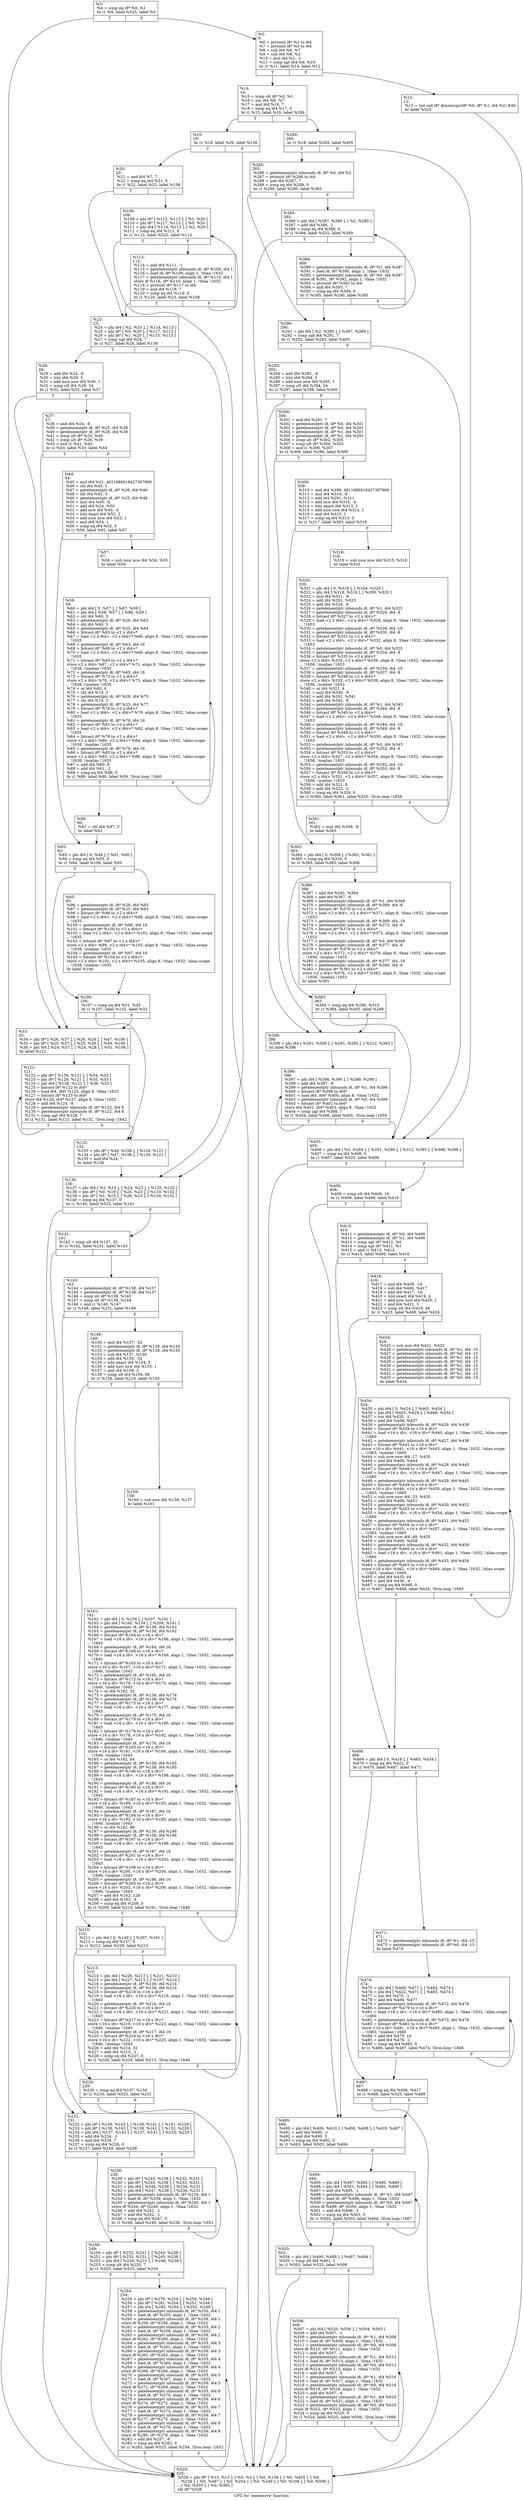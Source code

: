 digraph "CFG for 'memmove' function" {
	label="CFG for 'memmove' function";

	Node0x175e3d0 [shape=record,label="{%3:\l  %4 = icmp eq i8* %0, %1\l  br i1 %4, label %525, label %5\l|{<s0>T|<s1>F}}"];
	Node0x175e3d0:s0 -> Node0x175f850;
	Node0x175e3d0:s1 -> Node0x175e4a0;
	Node0x175e4a0 [shape=record,label="{%5:\l5:                                                \l  %6 = ptrtoint i8* %1 to i64\l  %7 = ptrtoint i8* %0 to i64\l  %8 = sub i64 %6, %7\l  %9 = sub i64 %8, %2\l  %10 = mul i64 %2, -2\l  %11 = icmp ugt i64 %9, %10\l  br i1 %11, label %14, label %12\l|{<s0>T|<s1>F}}"];
	Node0x175e4a0:s0 -> Node0x175e540;
	Node0x175e4a0:s1 -> Node0x175e4f0;
	Node0x175e4f0 [shape=record,label="{%12:\l12:                                               \l  %13 = tail call i8* @memcpy(i8* %0, i8* %1, i64 %2) #40\l  br label %525\l}"];
	Node0x175e4f0 -> Node0x175f850;
	Node0x175e540 [shape=record,label="{%14:\l14:                                               \l  %15 = icmp ult i8* %0, %1\l  %16 = xor i64 %6, %7\l  %17 = and i64 %16, 7\l  %18 = icmp eq i64 %17, 0\l  br i1 %15, label %19, label %284\l|{<s0>T|<s1>F}}"];
	Node0x175e540:s0 -> Node0x175e590;
	Node0x175e540:s1 -> Node0x175eef0;
	Node0x175e590 [shape=record,label="{%19:\l19:                                               \l  br i1 %18, label %20, label %136\l|{<s0>T|<s1>F}}"];
	Node0x175e590:s0 -> Node0x175e5e0;
	Node0x175e590:s1 -> Node0x175eae0;
	Node0x175e5e0 [shape=record,label="{%20:\l20:                                               \l  %21 = and i64 %7, 7\l  %22 = icmp eq i64 %21, 0\l  br i1 %22, label %23, label %108\l|{<s0>T|<s1>F}}"];
	Node0x175e5e0:s0 -> Node0x175e630;
	Node0x175e5e0:s1 -> Node0x175e9a0;
	Node0x175e630 [shape=record,label="{%23:\l23:                                               \l  %24 = phi i64 [ %2, %20 ], [ %114, %113 ]\l  %25 = phi i8* [ %0, %20 ], [ %117, %113 ]\l  %26 = phi i8* [ %1, %20 ], [ %115, %113 ]\l  %27 = icmp ugt i64 %24, 7\l  br i1 %27, label %28, label %136\l|{<s0>T|<s1>F}}"];
	Node0x175e630:s0 -> Node0x175e680;
	Node0x175e630:s1 -> Node0x175eae0;
	Node0x175e680 [shape=record,label="{%28:\l28:                                               \l  %29 = add i64 %24, -8\l  %30 = lshr i64 %29, 3\l  %31 = add nuw nsw i64 %30, 1\l  %32 = icmp ult i64 %29, 24\l  br i1 %32, label %33, label %37\l|{<s0>T|<s1>F}}"];
	Node0x175e680:s0 -> Node0x175e6d0;
	Node0x175e680:s1 -> Node0x175e720;
	Node0x175e6d0 [shape=record,label="{%33:\l33:                                               \l  %34 = phi i8* [ %26, %37 ], [ %26, %28 ], [ %47, %106 ]\l  %35 = phi i8* [ %25, %37 ], [ %25, %28 ], [ %49, %106 ]\l  %36 = phi i64 [ %24, %37 ], [ %24, %28 ], [ %51, %106 ]\l  br label %121\l}"];
	Node0x175e6d0 -> Node0x175ea40;
	Node0x175e720 [shape=record,label="{%37:\l37:                                               \l  %38 = and i64 %24, -8\l  %39 = getelementptr i8, i8* %25, i64 %38\l  %40 = getelementptr i8, i8* %26, i64 %38\l  %41 = icmp ult i8* %25, %40\l  %42 = icmp ult i8* %26, %39\l  %43 = and i1 %41, %42\l  br i1 %43, label %33, label %44\l|{<s0>T|<s1>F}}"];
	Node0x175e720:s0 -> Node0x175e6d0;
	Node0x175e720:s1 -> Node0x175e770;
	Node0x175e770 [shape=record,label="{%44:\l44:                                               \l  %45 = and i64 %31, 4611686018427387900\l  %46 = shl i64 %45, 3\l  %47 = getelementptr i8, i8* %26, i64 %46\l  %48 = shl i64 %45, 3\l  %49 = getelementptr i8, i8* %25, i64 %48\l  %50 = mul i64 %45, -8\l  %51 = add i64 %24, %50\l  %52 = add nsw i64 %45, -4\l  %53 = lshr exact i64 %52, 2\l  %54 = add nuw nsw i64 %53, 1\l  %55 = and i64 %54, 1\l  %56 = icmp eq i64 %52, 0\l  br i1 %56, label %92, label %57\l|{<s0>T|<s1>F}}"];
	Node0x175e770:s0 -> Node0x175e8b0;
	Node0x175e770:s1 -> Node0x175e7c0;
	Node0x175e7c0 [shape=record,label="{%57:\l57:                                               \l  %58 = sub nuw nsw i64 %54, %55\l  br label %59\l}"];
	Node0x175e7c0 -> Node0x175e810;
	Node0x175e810 [shape=record,label="{%59:\l59:                                               \l  %60 = phi i64 [ 0, %57 ], [ %87, %59 ]\l  %61 = phi i64 [ %58, %57 ], [ %88, %59 ]\l  %62 = shl i64 %60, 3\l  %63 = getelementptr i8, i8* %26, i64 %62\l  %64 = shl i64 %60, 3\l  %65 = getelementptr i8, i8* %25, i64 %64\l  %66 = bitcast i8* %63 to \<2 x i64\>*\l  %67 = load \<2 x i64\>, \<2 x i64\>* %66, align 8, !tbaa !1632, !alias.scope\l... !1635\l  %68 = getelementptr i8, i8* %63, i64 16\l  %69 = bitcast i8* %68 to \<2 x i64\>*\l  %70 = load \<2 x i64\>, \<2 x i64\>* %69, align 8, !tbaa !1632, !alias.scope\l... !1635\l  %71 = bitcast i8* %65 to \<2 x i64\>*\l  store \<2 x i64\> %67, \<2 x i64\>* %71, align 8, !tbaa !1632, !alias.scope\l... !1638, !noalias !1635\l  %72 = getelementptr i8, i8* %65, i64 16\l  %73 = bitcast i8* %72 to \<2 x i64\>*\l  store \<2 x i64\> %70, \<2 x i64\>* %73, align 8, !tbaa !1632, !alias.scope\l... !1638, !noalias !1635\l  %74 = or i64 %60, 4\l  %75 = shl i64 %74, 3\l  %76 = getelementptr i8, i8* %26, i64 %75\l  %77 = shl i64 %74, 3\l  %78 = getelementptr i8, i8* %25, i64 %77\l  %79 = bitcast i8* %76 to \<2 x i64\>*\l  %80 = load \<2 x i64\>, \<2 x i64\>* %79, align 8, !tbaa !1632, !alias.scope\l... !1635\l  %81 = getelementptr i8, i8* %76, i64 16\l  %82 = bitcast i8* %81 to \<2 x i64\>*\l  %83 = load \<2 x i64\>, \<2 x i64\>* %82, align 8, !tbaa !1632, !alias.scope\l... !1635\l  %84 = bitcast i8* %78 to \<2 x i64\>*\l  store \<2 x i64\> %80, \<2 x i64\>* %84, align 8, !tbaa !1632, !alias.scope\l... !1638, !noalias !1635\l  %85 = getelementptr i8, i8* %78, i64 16\l  %86 = bitcast i8* %85 to \<2 x i64\>*\l  store \<2 x i64\> %83, \<2 x i64\>* %86, align 8, !tbaa !1632, !alias.scope\l... !1638, !noalias !1635\l  %87 = add i64 %60, 8\l  %88 = add i64 %61, -2\l  %89 = icmp eq i64 %88, 0\l  br i1 %89, label %90, label %59, !llvm.loop !1640\l|{<s0>T|<s1>F}}"];
	Node0x175e810:s0 -> Node0x175e860;
	Node0x175e810:s1 -> Node0x175e810;
	Node0x175e860 [shape=record,label="{%90:\l90:                                               \l  %91 = shl i64 %87, 3\l  br label %92\l}"];
	Node0x175e860 -> Node0x175e8b0;
	Node0x175e8b0 [shape=record,label="{%92:\l92:                                               \l  %93 = phi i64 [ 0, %44 ], [ %91, %90 ]\l  %94 = icmp eq i64 %55, 0\l  br i1 %94, label %106, label %95\l|{<s0>T|<s1>F}}"];
	Node0x175e8b0:s0 -> Node0x175e950;
	Node0x175e8b0:s1 -> Node0x175e900;
	Node0x175e900 [shape=record,label="{%95:\l95:                                               \l  %96 = getelementptr i8, i8* %26, i64 %93\l  %97 = getelementptr i8, i8* %25, i64 %93\l  %98 = bitcast i8* %96 to \<2 x i64\>*\l  %99 = load \<2 x i64\>, \<2 x i64\>* %98, align 8, !tbaa !1632, !alias.scope\l... !1635\l  %100 = getelementptr i8, i8* %96, i64 16\l  %101 = bitcast i8* %100 to \<2 x i64\>*\l  %102 = load \<2 x i64\>, \<2 x i64\>* %101, align 8, !tbaa !1632, !alias.scope\l... !1635\l  %103 = bitcast i8* %97 to \<2 x i64\>*\l  store \<2 x i64\> %99, \<2 x i64\>* %103, align 8, !tbaa !1632, !alias.scope\l... !1638, !noalias !1635\l  %104 = getelementptr i8, i8* %97, i64 16\l  %105 = bitcast i8* %104 to \<2 x i64\>*\l  store \<2 x i64\> %102, \<2 x i64\>* %105, align 8, !tbaa !1632, !alias.scope\l... !1638, !noalias !1635\l  br label %106\l}"];
	Node0x175e900 -> Node0x175e950;
	Node0x175e950 [shape=record,label="{%106:\l106:                                              \l  %107 = icmp eq i64 %31, %45\l  br i1 %107, label %132, label %33\l|{<s0>T|<s1>F}}"];
	Node0x175e950:s0 -> Node0x175ea90;
	Node0x175e950:s1 -> Node0x175e6d0;
	Node0x175e9a0 [shape=record,label="{%108:\l108:                                              \l  %109 = phi i8* [ %115, %113 ], [ %1, %20 ]\l  %110 = phi i8* [ %117, %113 ], [ %0, %20 ]\l  %111 = phi i64 [ %114, %113 ], [ %2, %20 ]\l  %112 = icmp eq i64 %111, 0\l  br i1 %112, label %525, label %113\l|{<s0>T|<s1>F}}"];
	Node0x175e9a0:s0 -> Node0x175f850;
	Node0x175e9a0:s1 -> Node0x175e9f0;
	Node0x175e9f0 [shape=record,label="{%113:\l113:                                              \l  %114 = add i64 %111, -1\l  %115 = getelementptr inbounds i8, i8* %109, i64 1\l  %116 = load i8, i8* %109, align 1, !tbaa !1632\l  %117 = getelementptr inbounds i8, i8* %110, i64 1\l  store i8 %116, i8* %110, align 1, !tbaa !1632\l  %118 = ptrtoint i8* %117 to i64\l  %119 = and i64 %118, 7\l  %120 = icmp eq i64 %119, 0\l  br i1 %120, label %23, label %108\l|{<s0>T|<s1>F}}"];
	Node0x175e9f0:s0 -> Node0x175e630;
	Node0x175e9f0:s1 -> Node0x175e9a0;
	Node0x175ea40 [shape=record,label="{%121:\l121:                                              \l  %122 = phi i8* [ %130, %121 ], [ %34, %33 ]\l  %123 = phi i8* [ %129, %121 ], [ %35, %33 ]\l  %124 = phi i64 [ %128, %121 ], [ %36, %33 ]\l  %125 = bitcast i8* %122 to i64*\l  %126 = load i64, i64* %125, align 8, !tbaa !1632\l  %127 = bitcast i8* %123 to i64*\l  store i64 %126, i64* %127, align 8, !tbaa !1632\l  %128 = add i64 %124, -8\l  %129 = getelementptr inbounds i8, i8* %123, i64 8\l  %130 = getelementptr inbounds i8, i8* %122, i64 8\l  %131 = icmp ugt i64 %128, 7\l  br i1 %131, label %121, label %132, !llvm.loop !1642\l|{<s0>T|<s1>F}}"];
	Node0x175ea40:s0 -> Node0x175ea40;
	Node0x175ea40:s1 -> Node0x175ea90;
	Node0x175ea90 [shape=record,label="{%132:\l132:                                              \l  %133 = phi i8* [ %49, %106 ], [ %129, %121 ]\l  %134 = phi i8* [ %47, %106 ], [ %130, %121 ]\l  %135 = and i64 %24, 7\l  br label %136\l}"];
	Node0x175ea90 -> Node0x175eae0;
	Node0x175eae0 [shape=record,label="{%136:\l136:                                              \l  %137 = phi i64 [ %2, %19 ], [ %24, %23 ], [ %135, %132 ]\l  %138 = phi i8* [ %0, %19 ], [ %25, %23 ], [ %133, %132 ]\l  %139 = phi i8* [ %1, %19 ], [ %26, %23 ], [ %134, %132 ]\l  %140 = icmp eq i64 %137, 0\l  br i1 %140, label %525, label %141\l|{<s0>T|<s1>F}}"];
	Node0x175eae0:s0 -> Node0x175f850;
	Node0x175eae0:s1 -> Node0x175eb30;
	Node0x175eb30 [shape=record,label="{%141:\l141:                                              \l  %142 = icmp ult i64 %137, 32\l  br i1 %142, label %231, label %143\l|{<s0>T|<s1>F}}"];
	Node0x175eb30:s0 -> Node0x175edb0;
	Node0x175eb30:s1 -> Node0x175eb80;
	Node0x175eb80 [shape=record,label="{%143:\l143:                                              \l  %144 = getelementptr i8, i8* %138, i64 %137\l  %145 = getelementptr i8, i8* %139, i64 %137\l  %146 = icmp ult i8* %138, %145\l  %147 = icmp ult i8* %139, %144\l  %148 = and i1 %146, %147\l  br i1 %148, label %231, label %149\l|{<s0>T|<s1>F}}"];
	Node0x175eb80:s0 -> Node0x175edb0;
	Node0x175eb80:s1 -> Node0x175ebd0;
	Node0x175ebd0 [shape=record,label="{%149:\l149:                                              \l  %150 = and i64 %137, -32\l  %151 = getelementptr i8, i8* %139, i64 %150\l  %152 = getelementptr i8, i8* %138, i64 %150\l  %153 = sub i64 %137, %150\l  %154 = add i64 %150, -32\l  %155 = lshr exact i64 %154, 5\l  %156 = add nuw nsw i64 %155, 1\l  %157 = and i64 %156, 3\l  %158 = icmp ult i64 %154, 96\l  br i1 %158, label %210, label %159\l|{<s0>T|<s1>F}}"];
	Node0x175ebd0:s0 -> Node0x175ecc0;
	Node0x175ebd0:s1 -> Node0x175ec20;
	Node0x175ec20 [shape=record,label="{%159:\l159:                                              \l  %160 = sub nsw i64 %156, %157\l  br label %161\l}"];
	Node0x175ec20 -> Node0x175ec70;
	Node0x175ec70 [shape=record,label="{%161:\l161:                                              \l  %162 = phi i64 [ 0, %159 ], [ %207, %161 ]\l  %163 = phi i64 [ %160, %159 ], [ %208, %161 ]\l  %164 = getelementptr i8, i8* %139, i64 %162\l  %165 = getelementptr i8, i8* %138, i64 %162\l  %166 = bitcast i8* %164 to \<16 x i8\>*\l  %167 = load \<16 x i8\>, \<16 x i8\>* %166, align 1, !tbaa !1632, !alias.scope\l... !1643\l  %168 = getelementptr i8, i8* %164, i64 16\l  %169 = bitcast i8* %168 to \<16 x i8\>*\l  %170 = load \<16 x i8\>, \<16 x i8\>* %169, align 1, !tbaa !1632, !alias.scope\l... !1643\l  %171 = bitcast i8* %165 to \<16 x i8\>*\l  store \<16 x i8\> %167, \<16 x i8\>* %171, align 1, !tbaa !1632, !alias.scope\l... !1646, !noalias !1643\l  %172 = getelementptr i8, i8* %165, i64 16\l  %173 = bitcast i8* %172 to \<16 x i8\>*\l  store \<16 x i8\> %170, \<16 x i8\>* %173, align 1, !tbaa !1632, !alias.scope\l... !1646, !noalias !1643\l  %174 = or i64 %162, 32\l  %175 = getelementptr i8, i8* %139, i64 %174\l  %176 = getelementptr i8, i8* %138, i64 %174\l  %177 = bitcast i8* %175 to \<16 x i8\>*\l  %178 = load \<16 x i8\>, \<16 x i8\>* %177, align 1, !tbaa !1632, !alias.scope\l... !1643\l  %179 = getelementptr i8, i8* %175, i64 16\l  %180 = bitcast i8* %179 to \<16 x i8\>*\l  %181 = load \<16 x i8\>, \<16 x i8\>* %180, align 1, !tbaa !1632, !alias.scope\l... !1643\l  %182 = bitcast i8* %176 to \<16 x i8\>*\l  store \<16 x i8\> %178, \<16 x i8\>* %182, align 1, !tbaa !1632, !alias.scope\l... !1646, !noalias !1643\l  %183 = getelementptr i8, i8* %176, i64 16\l  %184 = bitcast i8* %183 to \<16 x i8\>*\l  store \<16 x i8\> %181, \<16 x i8\>* %184, align 1, !tbaa !1632, !alias.scope\l... !1646, !noalias !1643\l  %185 = or i64 %162, 64\l  %186 = getelementptr i8, i8* %139, i64 %185\l  %187 = getelementptr i8, i8* %138, i64 %185\l  %188 = bitcast i8* %186 to \<16 x i8\>*\l  %189 = load \<16 x i8\>, \<16 x i8\>* %188, align 1, !tbaa !1632, !alias.scope\l... !1643\l  %190 = getelementptr i8, i8* %186, i64 16\l  %191 = bitcast i8* %190 to \<16 x i8\>*\l  %192 = load \<16 x i8\>, \<16 x i8\>* %191, align 1, !tbaa !1632, !alias.scope\l... !1643\l  %193 = bitcast i8* %187 to \<16 x i8\>*\l  store \<16 x i8\> %189, \<16 x i8\>* %193, align 1, !tbaa !1632, !alias.scope\l... !1646, !noalias !1643\l  %194 = getelementptr i8, i8* %187, i64 16\l  %195 = bitcast i8* %194 to \<16 x i8\>*\l  store \<16 x i8\> %192, \<16 x i8\>* %195, align 1, !tbaa !1632, !alias.scope\l... !1646, !noalias !1643\l  %196 = or i64 %162, 96\l  %197 = getelementptr i8, i8* %139, i64 %196\l  %198 = getelementptr i8, i8* %138, i64 %196\l  %199 = bitcast i8* %197 to \<16 x i8\>*\l  %200 = load \<16 x i8\>, \<16 x i8\>* %199, align 1, !tbaa !1632, !alias.scope\l... !1643\l  %201 = getelementptr i8, i8* %197, i64 16\l  %202 = bitcast i8* %201 to \<16 x i8\>*\l  %203 = load \<16 x i8\>, \<16 x i8\>* %202, align 1, !tbaa !1632, !alias.scope\l... !1643\l  %204 = bitcast i8* %198 to \<16 x i8\>*\l  store \<16 x i8\> %200, \<16 x i8\>* %204, align 1, !tbaa !1632, !alias.scope\l... !1646, !noalias !1643\l  %205 = getelementptr i8, i8* %198, i64 16\l  %206 = bitcast i8* %205 to \<16 x i8\>*\l  store \<16 x i8\> %203, \<16 x i8\>* %206, align 1, !tbaa !1632, !alias.scope\l... !1646, !noalias !1643\l  %207 = add i64 %162, 128\l  %208 = add i64 %163, -4\l  %209 = icmp eq i64 %208, 0\l  br i1 %209, label %210, label %161, !llvm.loop !1648\l|{<s0>T|<s1>F}}"];
	Node0x175ec70:s0 -> Node0x175ecc0;
	Node0x175ec70:s1 -> Node0x175ec70;
	Node0x175ecc0 [shape=record,label="{%210:\l210:                                              \l  %211 = phi i64 [ 0, %149 ], [ %207, %161 ]\l  %212 = icmp eq i64 %157, 0\l  br i1 %212, label %229, label %213\l|{<s0>T|<s1>F}}"];
	Node0x175ecc0:s0 -> Node0x175ed60;
	Node0x175ecc0:s1 -> Node0x175ed10;
	Node0x175ed10 [shape=record,label="{%213:\l213:                                              \l  %214 = phi i64 [ %226, %213 ], [ %211, %210 ]\l  %215 = phi i64 [ %227, %213 ], [ %157, %210 ]\l  %216 = getelementptr i8, i8* %139, i64 %214\l  %217 = getelementptr i8, i8* %138, i64 %214\l  %218 = bitcast i8* %216 to \<16 x i8\>*\l  %219 = load \<16 x i8\>, \<16 x i8\>* %218, align 1, !tbaa !1632, !alias.scope\l... !1643\l  %220 = getelementptr i8, i8* %216, i64 16\l  %221 = bitcast i8* %220 to \<16 x i8\>*\l  %222 = load \<16 x i8\>, \<16 x i8\>* %221, align 1, !tbaa !1632, !alias.scope\l... !1643\l  %223 = bitcast i8* %217 to \<16 x i8\>*\l  store \<16 x i8\> %219, \<16 x i8\>* %223, align 1, !tbaa !1632, !alias.scope\l... !1646, !noalias !1643\l  %224 = getelementptr i8, i8* %217, i64 16\l  %225 = bitcast i8* %224 to \<16 x i8\>*\l  store \<16 x i8\> %222, \<16 x i8\>* %225, align 1, !tbaa !1632, !alias.scope\l... !1646, !noalias !1643\l  %226 = add i64 %214, 32\l  %227 = add i64 %215, -1\l  %228 = icmp eq i64 %227, 0\l  br i1 %228, label %229, label %213, !llvm.loop !1649\l|{<s0>T|<s1>F}}"];
	Node0x175ed10:s0 -> Node0x175ed60;
	Node0x175ed10:s1 -> Node0x175ed10;
	Node0x175ed60 [shape=record,label="{%229:\l229:                                              \l  %230 = icmp eq i64 %137, %150\l  br i1 %230, label %525, label %231\l|{<s0>T|<s1>F}}"];
	Node0x175ed60:s0 -> Node0x175f850;
	Node0x175ed60:s1 -> Node0x175edb0;
	Node0x175edb0 [shape=record,label="{%231:\l231:                                              \l  %232 = phi i8* [ %139, %143 ], [ %139, %141 ], [ %151, %229 ]\l  %233 = phi i8* [ %138, %143 ], [ %138, %141 ], [ %152, %229 ]\l  %234 = phi i64 [ %137, %143 ], [ %137, %141 ], [ %153, %229 ]\l  %235 = add i64 %234, -1\l  %236 = and i64 %234, 7\l  %237 = icmp eq i64 %236, 0\l  br i1 %237, label %249, label %238\l|{<s0>T|<s1>F}}"];
	Node0x175edb0:s0 -> Node0x175ee50;
	Node0x175edb0:s1 -> Node0x175ee00;
	Node0x175ee00 [shape=record,label="{%238:\l238:                                              \l  %239 = phi i8* [ %243, %238 ], [ %232, %231 ]\l  %240 = phi i8* [ %245, %238 ], [ %233, %231 ]\l  %241 = phi i64 [ %246, %238 ], [ %234, %231 ]\l  %242 = phi i64 [ %247, %238 ], [ %236, %231 ]\l  %243 = getelementptr inbounds i8, i8* %239, i64 1\l  %244 = load i8, i8* %239, align 1, !tbaa !1632\l  %245 = getelementptr inbounds i8, i8* %240, i64 1\l  store i8 %244, i8* %240, align 1, !tbaa !1632\l  %246 = add i64 %241, -1\l  %247 = add i64 %242, -1\l  %248 = icmp eq i64 %247, 0\l  br i1 %248, label %249, label %238, !llvm.loop !1651\l|{<s0>T|<s1>F}}"];
	Node0x175ee00:s0 -> Node0x175ee50;
	Node0x175ee00:s1 -> Node0x175ee00;
	Node0x175ee50 [shape=record,label="{%249:\l249:                                              \l  %250 = phi i8* [ %232, %231 ], [ %243, %238 ]\l  %251 = phi i8* [ %233, %231 ], [ %245, %238 ]\l  %252 = phi i64 [ %234, %231 ], [ %246, %238 ]\l  %253 = icmp ult i64 %235, 7\l  br i1 %253, label %525, label %254\l|{<s0>T|<s1>F}}"];
	Node0x175ee50:s0 -> Node0x175f850;
	Node0x175ee50:s1 -> Node0x175eea0;
	Node0x175eea0 [shape=record,label="{%254:\l254:                                              \l  %255 = phi i8* [ %279, %254 ], [ %250, %249 ]\l  %256 = phi i8* [ %281, %254 ], [ %251, %249 ]\l  %257 = phi i64 [ %282, %254 ], [ %252, %249 ]\l  %258 = getelementptr inbounds i8, i8* %255, i64 1\l  %259 = load i8, i8* %255, align 1, !tbaa !1632\l  %260 = getelementptr inbounds i8, i8* %256, i64 1\l  store i8 %259, i8* %256, align 1, !tbaa !1632\l  %261 = getelementptr inbounds i8, i8* %255, i64 2\l  %262 = load i8, i8* %258, align 1, !tbaa !1632\l  %263 = getelementptr inbounds i8, i8* %256, i64 2\l  store i8 %262, i8* %260, align 1, !tbaa !1632\l  %264 = getelementptr inbounds i8, i8* %255, i64 3\l  %265 = load i8, i8* %261, align 1, !tbaa !1632\l  %266 = getelementptr inbounds i8, i8* %256, i64 3\l  store i8 %265, i8* %263, align 1, !tbaa !1632\l  %267 = getelementptr inbounds i8, i8* %255, i64 4\l  %268 = load i8, i8* %264, align 1, !tbaa !1632\l  %269 = getelementptr inbounds i8, i8* %256, i64 4\l  store i8 %268, i8* %266, align 1, !tbaa !1632\l  %270 = getelementptr inbounds i8, i8* %255, i64 5\l  %271 = load i8, i8* %267, align 1, !tbaa !1632\l  %272 = getelementptr inbounds i8, i8* %256, i64 5\l  store i8 %271, i8* %269, align 1, !tbaa !1632\l  %273 = getelementptr inbounds i8, i8* %255, i64 6\l  %274 = load i8, i8* %270, align 1, !tbaa !1632\l  %275 = getelementptr inbounds i8, i8* %256, i64 6\l  store i8 %274, i8* %272, align 1, !tbaa !1632\l  %276 = getelementptr inbounds i8, i8* %255, i64 7\l  %277 = load i8, i8* %273, align 1, !tbaa !1632\l  %278 = getelementptr inbounds i8, i8* %256, i64 7\l  store i8 %277, i8* %275, align 1, !tbaa !1632\l  %279 = getelementptr inbounds i8, i8* %255, i64 8\l  %280 = load i8, i8* %276, align 1, !tbaa !1632\l  %281 = getelementptr inbounds i8, i8* %256, i64 8\l  store i8 %280, i8* %278, align 1, !tbaa !1632\l  %282 = add i64 %257, -8\l  %283 = icmp eq i64 %282, 0\l  br i1 %283, label %525, label %254, !llvm.loop !1652\l|{<s0>T|<s1>F}}"];
	Node0x175eea0:s0 -> Node0x175f850;
	Node0x175eea0:s1 -> Node0x175eea0;
	Node0x175eef0 [shape=record,label="{%284:\l284:                                              \l  br i1 %18, label %285, label %405\l|{<s0>T|<s1>F}}"];
	Node0x175eef0:s0 -> Node0x175ef40;
	Node0x175eef0:s1 -> Node0x175f3f0;
	Node0x175ef40 [shape=record,label="{%285:\l285:                                              \l  %286 = getelementptr inbounds i8, i8* %0, i64 %2\l  %287 = ptrtoint i8* %286 to i64\l  %288 = and i64 %287, 7\l  %289 = icmp eq i64 %288, 0\l  br i1 %289, label %290, label %385\l|{<s0>T|<s1>F}}"];
	Node0x175ef40:s0 -> Node0x175ef90;
	Node0x175ef40:s1 -> Node0x175f300;
	Node0x175ef90 [shape=record,label="{%290:\l290:                                              \l  %291 = phi i64 [ %2, %285 ], [ %387, %389 ]\l  %292 = icmp ugt i64 %291, 7\l  br i1 %292, label %293, label %405\l|{<s0>T|<s1>F}}"];
	Node0x175ef90:s0 -> Node0x175efe0;
	Node0x175ef90:s1 -> Node0x175f3f0;
	Node0x175efe0 [shape=record,label="{%293:\l293:                                              \l  %294 = add i64 %291, -8\l  %295 = lshr i64 %294, 3\l  %296 = add nuw nsw i64 %295, 1\l  %297 = icmp ult i64 %294, 24\l  br i1 %297, label %298, label %300\l|{<s0>T|<s1>F}}"];
	Node0x175efe0:s0 -> Node0x175f030;
	Node0x175efe0:s1 -> Node0x175f080;
	Node0x175f030 [shape=record,label="{%298:\l298:                                              \l  %299 = phi i64 [ %291, %300 ], [ %291, %293 ], [ %312, %383 ]\l  br label %396\l}"];
	Node0x175f030 -> Node0x175f3a0;
	Node0x175f080 [shape=record,label="{%300:\l300:                                              \l  %301 = and i64 %291, 7\l  %302 = getelementptr i8, i8* %0, i64 %301\l  %303 = getelementptr i8, i8* %0, i64 %291\l  %304 = getelementptr i8, i8* %1, i64 %301\l  %305 = getelementptr i8, i8* %1, i64 %291\l  %306 = icmp ult i8* %302, %305\l  %307 = icmp ult i8* %304, %303\l  %308 = and i1 %306, %307\l  br i1 %308, label %298, label %309\l|{<s0>T|<s1>F}}"];
	Node0x175f080:s0 -> Node0x175f030;
	Node0x175f080:s1 -> Node0x175f0d0;
	Node0x175f0d0 [shape=record,label="{%309:\l309:                                              \l  %310 = and i64 %296, 4611686018427387900\l  %311 = mul i64 %310, -8\l  %312 = add i64 %291, %311\l  %313 = add nsw i64 %310, -4\l  %314 = lshr exact i64 %313, 2\l  %315 = add nuw nsw i64 %314, 1\l  %316 = and i64 %315, 1\l  %317 = icmp eq i64 %313, 0\l  br i1 %317, label %363, label %318\l|{<s0>T|<s1>F}}"];
	Node0x175f0d0:s0 -> Node0x175f210;
	Node0x175f0d0:s1 -> Node0x175f120;
	Node0x175f120 [shape=record,label="{%318:\l318:                                              \l  %319 = sub nuw nsw i64 %315, %316\l  br label %320\l}"];
	Node0x175f120 -> Node0x175f170;
	Node0x175f170 [shape=record,label="{%320:\l320:                                              \l  %321 = phi i64 [ 0, %318 ], [ %358, %320 ]\l  %322 = phi i64 [ %319, %318 ], [ %359, %320 ]\l  %323 = mul i64 %321, -8\l  %324 = add i64 %291, %323\l  %325 = add i64 %324, -8\l  %326 = getelementptr inbounds i8, i8* %1, i64 %325\l  %327 = getelementptr inbounds i8, i8* %326, i64 -8\l  %328 = bitcast i8* %327 to \<2 x i64\>*\l  %329 = load \<2 x i64\>, \<2 x i64\>* %328, align 8, !tbaa !1632, !alias.scope\l... !1653\l  %330 = getelementptr inbounds i8, i8* %326, i64 -16\l  %331 = getelementptr inbounds i8, i8* %330, i64 -8\l  %332 = bitcast i8* %331 to \<2 x i64\>*\l  %333 = load \<2 x i64\>, \<2 x i64\>* %332, align 8, !tbaa !1632, !alias.scope\l... !1653\l  %334 = getelementptr inbounds i8, i8* %0, i64 %325\l  %335 = getelementptr inbounds i8, i8* %334, i64 -8\l  %336 = bitcast i8* %335 to \<2 x i64\>*\l  store \<2 x i64\> %329, \<2 x i64\>* %336, align 8, !tbaa !1632, !alias.scope\l... !1656, !noalias !1653\l  %337 = getelementptr inbounds i8, i8* %334, i64 -16\l  %338 = getelementptr inbounds i8, i8* %337, i64 -8\l  %339 = bitcast i8* %338 to \<2 x i64\>*\l  store \<2 x i64\> %333, \<2 x i64\>* %339, align 8, !tbaa !1632, !alias.scope\l... !1656, !noalias !1653\l  %340 = or i64 %321, 4\l  %341 = mul i64 %340, -8\l  %342 = add i64 %291, %341\l  %343 = add i64 %342, -8\l  %344 = getelementptr inbounds i8, i8* %1, i64 %343\l  %345 = getelementptr inbounds i8, i8* %344, i64 -8\l  %346 = bitcast i8* %345 to \<2 x i64\>*\l  %347 = load \<2 x i64\>, \<2 x i64\>* %346, align 8, !tbaa !1632, !alias.scope\l... !1653\l  %348 = getelementptr inbounds i8, i8* %344, i64 -16\l  %349 = getelementptr inbounds i8, i8* %348, i64 -8\l  %350 = bitcast i8* %349 to \<2 x i64\>*\l  %351 = load \<2 x i64\>, \<2 x i64\>* %350, align 8, !tbaa !1632, !alias.scope\l... !1653\l  %352 = getelementptr inbounds i8, i8* %0, i64 %343\l  %353 = getelementptr inbounds i8, i8* %352, i64 -8\l  %354 = bitcast i8* %353 to \<2 x i64\>*\l  store \<2 x i64\> %347, \<2 x i64\>* %354, align 8, !tbaa !1632, !alias.scope\l... !1656, !noalias !1653\l  %355 = getelementptr inbounds i8, i8* %352, i64 -16\l  %356 = getelementptr inbounds i8, i8* %355, i64 -8\l  %357 = bitcast i8* %356 to \<2 x i64\>*\l  store \<2 x i64\> %351, \<2 x i64\>* %357, align 8, !tbaa !1632, !alias.scope\l... !1656, !noalias !1653\l  %358 = add i64 %321, 8\l  %359 = add i64 %322, -2\l  %360 = icmp eq i64 %359, 0\l  br i1 %360, label %361, label %320, !llvm.loop !1658\l|{<s0>T|<s1>F}}"];
	Node0x175f170:s0 -> Node0x175f1c0;
	Node0x175f170:s1 -> Node0x175f170;
	Node0x175f1c0 [shape=record,label="{%361:\l361:                                              \l  %362 = mul i64 %358, -8\l  br label %363\l}"];
	Node0x175f1c0 -> Node0x175f210;
	Node0x175f210 [shape=record,label="{%363:\l363:                                              \l  %364 = phi i64 [ 0, %309 ], [ %362, %361 ]\l  %365 = icmp eq i64 %316, 0\l  br i1 %365, label %383, label %366\l|{<s0>T|<s1>F}}"];
	Node0x175f210:s0 -> Node0x175f2b0;
	Node0x175f210:s1 -> Node0x175f260;
	Node0x175f260 [shape=record,label="{%366:\l366:                                              \l  %367 = add i64 %291, %364\l  %368 = add i64 %367, -8\l  %369 = getelementptr inbounds i8, i8* %1, i64 %368\l  %370 = getelementptr inbounds i8, i8* %369, i64 -8\l  %371 = bitcast i8* %370 to \<2 x i64\>*\l  %372 = load \<2 x i64\>, \<2 x i64\>* %371, align 8, !tbaa !1632, !alias.scope\l... !1653\l  %373 = getelementptr inbounds i8, i8* %369, i64 -16\l  %374 = getelementptr inbounds i8, i8* %373, i64 -8\l  %375 = bitcast i8* %374 to \<2 x i64\>*\l  %376 = load \<2 x i64\>, \<2 x i64\>* %375, align 8, !tbaa !1632, !alias.scope\l... !1653\l  %377 = getelementptr inbounds i8, i8* %0, i64 %368\l  %378 = getelementptr inbounds i8, i8* %377, i64 -8\l  %379 = bitcast i8* %378 to \<2 x i64\>*\l  store \<2 x i64\> %372, \<2 x i64\>* %379, align 8, !tbaa !1632, !alias.scope\l... !1656, !noalias !1653\l  %380 = getelementptr inbounds i8, i8* %377, i64 -16\l  %381 = getelementptr inbounds i8, i8* %380, i64 -8\l  %382 = bitcast i8* %381 to \<2 x i64\>*\l  store \<2 x i64\> %376, \<2 x i64\>* %382, align 8, !tbaa !1632, !alias.scope\l... !1656, !noalias !1653\l  br label %383\l}"];
	Node0x175f260 -> Node0x175f2b0;
	Node0x175f2b0 [shape=record,label="{%383:\l383:                                              \l  %384 = icmp eq i64 %296, %310\l  br i1 %384, label %405, label %298\l|{<s0>T|<s1>F}}"];
	Node0x175f2b0:s0 -> Node0x175f3f0;
	Node0x175f2b0:s1 -> Node0x175f030;
	Node0x175f300 [shape=record,label="{%385:\l385:                                              \l  %386 = phi i64 [ %387, %389 ], [ %2, %285 ]\l  %387 = add i64 %386, -1\l  %388 = icmp eq i64 %386, 0\l  br i1 %388, label %525, label %389\l|{<s0>T|<s1>F}}"];
	Node0x175f300:s0 -> Node0x175f850;
	Node0x175f300:s1 -> Node0x175f350;
	Node0x175f350 [shape=record,label="{%389:\l389:                                              \l  %390 = getelementptr inbounds i8, i8* %1, i64 %387\l  %391 = load i8, i8* %390, align 1, !tbaa !1632\l  %392 = getelementptr inbounds i8, i8* %0, i64 %387\l  store i8 %391, i8* %392, align 1, !tbaa !1632\l  %393 = ptrtoint i8* %392 to i64\l  %394 = and i64 %393, 7\l  %395 = icmp eq i64 %394, 0\l  br i1 %395, label %290, label %385\l|{<s0>T|<s1>F}}"];
	Node0x175f350:s0 -> Node0x175ef90;
	Node0x175f350:s1 -> Node0x175f300;
	Node0x175f3a0 [shape=record,label="{%396:\l396:                                              \l  %397 = phi i64 [ %398, %396 ], [ %299, %298 ]\l  %398 = add i64 %397, -8\l  %399 = getelementptr inbounds i8, i8* %1, i64 %398\l  %400 = bitcast i8* %399 to i64*\l  %401 = load i64, i64* %400, align 8, !tbaa !1632\l  %402 = getelementptr inbounds i8, i8* %0, i64 %398\l  %403 = bitcast i8* %402 to i64*\l  store i64 %401, i64* %403, align 8, !tbaa !1632\l  %404 = icmp ugt i64 %398, 7\l  br i1 %404, label %396, label %405, !llvm.loop !1659\l|{<s0>T|<s1>F}}"];
	Node0x175f3a0:s0 -> Node0x175f3a0;
	Node0x175f3a0:s1 -> Node0x175f3f0;
	Node0x175f3f0 [shape=record,label="{%405:\l405:                                              \l  %406 = phi i64 [ %2, %284 ], [ %291, %290 ], [ %312, %383 ], [ %398, %396 ]\l  %407 = icmp eq i64 %406, 0\l  br i1 %407, label %525, label %408\l|{<s0>T|<s1>F}}"];
	Node0x175f3f0:s0 -> Node0x175f850;
	Node0x175f3f0:s1 -> Node0x175f440;
	Node0x175f440 [shape=record,label="{%408:\l408:                                              \l  %409 = icmp ult i64 %406, 16\l  br i1 %409, label %489, label %410\l|{<s0>T|<s1>F}}"];
	Node0x175f440:s0 -> Node0x175f710;
	Node0x175f440:s1 -> Node0x175f490;
	Node0x175f490 [shape=record,label="{%410:\l410:                                              \l  %411 = getelementptr i8, i8* %0, i64 %406\l  %412 = getelementptr i8, i8* %1, i64 %406\l  %413 = icmp ugt i8* %412, %0\l  %414 = icmp ugt i8* %411, %1\l  %415 = and i1 %413, %414\l  br i1 %415, label %489, label %416\l|{<s0>T|<s1>F}}"];
	Node0x175f490:s0 -> Node0x175f710;
	Node0x175f490:s1 -> Node0x175f4e0;
	Node0x175f4e0 [shape=record,label="{%416:\l416:                                              \l  %417 = and i64 %406, -16\l  %418 = sub i64 %406, %417\l  %419 = add i64 %417, -16\l  %420 = lshr exact i64 %419, 4\l  %421 = add nuw nsw i64 %420, 1\l  %422 = and i64 %421, 3\l  %423 = icmp ult i64 %419, 48\l  br i1 %423, label %468, label %424\l|{<s0>T|<s1>F}}"];
	Node0x175f4e0:s0 -> Node0x175f5d0;
	Node0x175f4e0:s1 -> Node0x175f530;
	Node0x175f530 [shape=record,label="{%424:\l424:                                              \l  %425 = sub nsw i64 %421, %422\l  %426 = getelementptr inbounds i8, i8* %1, i64 -15\l  %427 = getelementptr inbounds i8, i8* %0, i64 -15\l  %428 = getelementptr inbounds i8, i8* %1, i64 -15\l  %429 = getelementptr inbounds i8, i8* %0, i64 -15\l  %430 = getelementptr inbounds i8, i8* %1, i64 -15\l  %431 = getelementptr inbounds i8, i8* %0, i64 -15\l  %432 = getelementptr inbounds i8, i8* %1, i64 -15\l  %433 = getelementptr inbounds i8, i8* %0, i64 -15\l  br label %434\l}"];
	Node0x175f530 -> Node0x175f580;
	Node0x175f580 [shape=record,label="{%434:\l434:                                              \l  %435 = phi i64 [ 0, %424 ], [ %465, %434 ]\l  %436 = phi i64 [ %425, %424 ], [ %466, %434 ]\l  %437 = xor i64 %435, -1\l  %438 = add i64 %406, %437\l  %439 = getelementptr inbounds i8, i8* %426, i64 %438\l  %440 = bitcast i8* %439 to \<16 x i8\>*\l  %441 = load \<16 x i8\>, \<16 x i8\>* %440, align 1, !tbaa !1632, !alias.scope\l... !1660\l  %442 = getelementptr inbounds i8, i8* %427, i64 %438\l  %443 = bitcast i8* %442 to \<16 x i8\>*\l  store \<16 x i8\> %441, \<16 x i8\>* %443, align 1, !tbaa !1632, !alias.scope\l... !1663, !noalias !1660\l  %444 = sub nuw nsw i64 -17, %435\l  %445 = add i64 %406, %444\l  %446 = getelementptr inbounds i8, i8* %428, i64 %445\l  %447 = bitcast i8* %446 to \<16 x i8\>*\l  %448 = load \<16 x i8\>, \<16 x i8\>* %447, align 1, !tbaa !1632, !alias.scope\l... !1660\l  %449 = getelementptr inbounds i8, i8* %429, i64 %445\l  %450 = bitcast i8* %449 to \<16 x i8\>*\l  store \<16 x i8\> %448, \<16 x i8\>* %450, align 1, !tbaa !1632, !alias.scope\l... !1663, !noalias !1660\l  %451 = sub nuw nsw i64 -33, %435\l  %452 = add i64 %406, %451\l  %453 = getelementptr inbounds i8, i8* %430, i64 %452\l  %454 = bitcast i8* %453 to \<16 x i8\>*\l  %455 = load \<16 x i8\>, \<16 x i8\>* %454, align 1, !tbaa !1632, !alias.scope\l... !1660\l  %456 = getelementptr inbounds i8, i8* %431, i64 %452\l  %457 = bitcast i8* %456 to \<16 x i8\>*\l  store \<16 x i8\> %455, \<16 x i8\>* %457, align 1, !tbaa !1632, !alias.scope\l... !1663, !noalias !1660\l  %458 = sub nuw nsw i64 -49, %435\l  %459 = add i64 %406, %458\l  %460 = getelementptr inbounds i8, i8* %432, i64 %459\l  %461 = bitcast i8* %460 to \<16 x i8\>*\l  %462 = load \<16 x i8\>, \<16 x i8\>* %461, align 1, !tbaa !1632, !alias.scope\l... !1660\l  %463 = getelementptr inbounds i8, i8* %433, i64 %459\l  %464 = bitcast i8* %463 to \<16 x i8\>*\l  store \<16 x i8\> %462, \<16 x i8\>* %464, align 1, !tbaa !1632, !alias.scope\l... !1663, !noalias !1660\l  %465 = add i64 %435, 64\l  %466 = add i64 %436, -4\l  %467 = icmp eq i64 %466, 0\l  br i1 %467, label %468, label %434, !llvm.loop !1665\l|{<s0>T|<s1>F}}"];
	Node0x175f580:s0 -> Node0x175f5d0;
	Node0x175f580:s1 -> Node0x175f580;
	Node0x175f5d0 [shape=record,label="{%468:\l468:                                              \l  %469 = phi i64 [ 0, %416 ], [ %465, %434 ]\l  %470 = icmp eq i64 %422, 0\l  br i1 %470, label %487, label %471\l|{<s0>T|<s1>F}}"];
	Node0x175f5d0:s0 -> Node0x175f6c0;
	Node0x175f5d0:s1 -> Node0x175f620;
	Node0x175f620 [shape=record,label="{%471:\l471:                                              \l  %472 = getelementptr inbounds i8, i8* %1, i64 -15\l  %473 = getelementptr inbounds i8, i8* %0, i64 -15\l  br label %474\l}"];
	Node0x175f620 -> Node0x175f670;
	Node0x175f670 [shape=record,label="{%474:\l474:                                              \l  %475 = phi i64 [ %469, %471 ], [ %484, %474 ]\l  %476 = phi i64 [ %422, %471 ], [ %485, %474 ]\l  %477 = xor i64 %475, -1\l  %478 = add i64 %406, %477\l  %479 = getelementptr inbounds i8, i8* %472, i64 %478\l  %480 = bitcast i8* %479 to \<16 x i8\>*\l  %481 = load \<16 x i8\>, \<16 x i8\>* %480, align 1, !tbaa !1632, !alias.scope\l... !1660\l  %482 = getelementptr inbounds i8, i8* %473, i64 %478\l  %483 = bitcast i8* %482 to \<16 x i8\>*\l  store \<16 x i8\> %481, \<16 x i8\>* %483, align 1, !tbaa !1632, !alias.scope\l... !1663, !noalias !1660\l  %484 = add i64 %475, 16\l  %485 = add i64 %476, -1\l  %486 = icmp eq i64 %485, 0\l  br i1 %486, label %487, label %474, !llvm.loop !1666\l|{<s0>T|<s1>F}}"];
	Node0x175f670:s0 -> Node0x175f6c0;
	Node0x175f670:s1 -> Node0x175f670;
	Node0x175f6c0 [shape=record,label="{%487:\l487:                                              \l  %488 = icmp eq i64 %406, %417\l  br i1 %488, label %525, label %489\l|{<s0>T|<s1>F}}"];
	Node0x175f6c0:s0 -> Node0x175f850;
	Node0x175f6c0:s1 -> Node0x175f710;
	Node0x175f710 [shape=record,label="{%489:\l489:                                              \l  %490 = phi i64 [ %406, %410 ], [ %406, %408 ], [ %418, %487 ]\l  %491 = add i64 %490, -1\l  %492 = and i64 %490, 3\l  %493 = icmp eq i64 %492, 0\l  br i1 %493, label %503, label %494\l|{<s0>T|<s1>F}}"];
	Node0x175f710:s0 -> Node0x175f7b0;
	Node0x175f710:s1 -> Node0x175f760;
	Node0x175f760 [shape=record,label="{%494:\l494:                                              \l  %495 = phi i64 [ %497, %494 ], [ %490, %489 ]\l  %496 = phi i64 [ %501, %494 ], [ %492, %489 ]\l  %497 = add i64 %495, -1\l  %498 = getelementptr inbounds i8, i8* %1, i64 %497\l  %499 = load i8, i8* %498, align 1, !tbaa !1632\l  %500 = getelementptr inbounds i8, i8* %0, i64 %497\l  store i8 %499, i8* %500, align 1, !tbaa !1632\l  %501 = add i64 %496, -1\l  %502 = icmp eq i64 %501, 0\l  br i1 %502, label %503, label %494, !llvm.loop !1667\l|{<s0>T|<s1>F}}"];
	Node0x175f760:s0 -> Node0x175f7b0;
	Node0x175f760:s1 -> Node0x175f760;
	Node0x175f7b0 [shape=record,label="{%503:\l503:                                              \l  %504 = phi i64 [ %490, %489 ], [ %497, %494 ]\l  %505 = icmp ult i64 %491, 3\l  br i1 %505, label %525, label %506\l|{<s0>T|<s1>F}}"];
	Node0x175f7b0:s0 -> Node0x175f850;
	Node0x175f7b0:s1 -> Node0x175f800;
	Node0x175f800 [shape=record,label="{%506:\l506:                                              \l  %507 = phi i64 [ %520, %506 ], [ %504, %503 ]\l  %508 = add i64 %507, -1\l  %509 = getelementptr inbounds i8, i8* %1, i64 %508\l  %510 = load i8, i8* %509, align 1, !tbaa !1632\l  %511 = getelementptr inbounds i8, i8* %0, i64 %508\l  store i8 %510, i8* %511, align 1, !tbaa !1632\l  %512 = add i64 %507, -2\l  %513 = getelementptr inbounds i8, i8* %1, i64 %512\l  %514 = load i8, i8* %513, align 1, !tbaa !1632\l  %515 = getelementptr inbounds i8, i8* %0, i64 %512\l  store i8 %514, i8* %515, align 1, !tbaa !1632\l  %516 = add i64 %507, -3\l  %517 = getelementptr inbounds i8, i8* %1, i64 %516\l  %518 = load i8, i8* %517, align 1, !tbaa !1632\l  %519 = getelementptr inbounds i8, i8* %0, i64 %516\l  store i8 %518, i8* %519, align 1, !tbaa !1632\l  %520 = add i64 %507, -4\l  %521 = getelementptr inbounds i8, i8* %1, i64 %520\l  %522 = load i8, i8* %521, align 1, !tbaa !1632\l  %523 = getelementptr inbounds i8, i8* %0, i64 %520\l  store i8 %522, i8* %523, align 1, !tbaa !1632\l  %524 = icmp eq i64 %520, 0\l  br i1 %524, label %525, label %506, !llvm.loop !1668\l|{<s0>T|<s1>F}}"];
	Node0x175f800:s0 -> Node0x175f850;
	Node0x175f800:s1 -> Node0x175f800;
	Node0x175f850 [shape=record,label="{%525:\l525:                                              \l  %526 = phi i8* [ %13, %12 ], [ %0, %3 ], [ %0, %136 ], [ %0, %405 ], [ %0,\l... %229 ], [ %0, %487 ], [ %0, %254 ], [ %0, %249 ], [ %0, %108 ], [ %0, %506 ],\l... [ %0, %503 ], [ %0, %385 ]\l  ret i8* %526\l}"];
}
